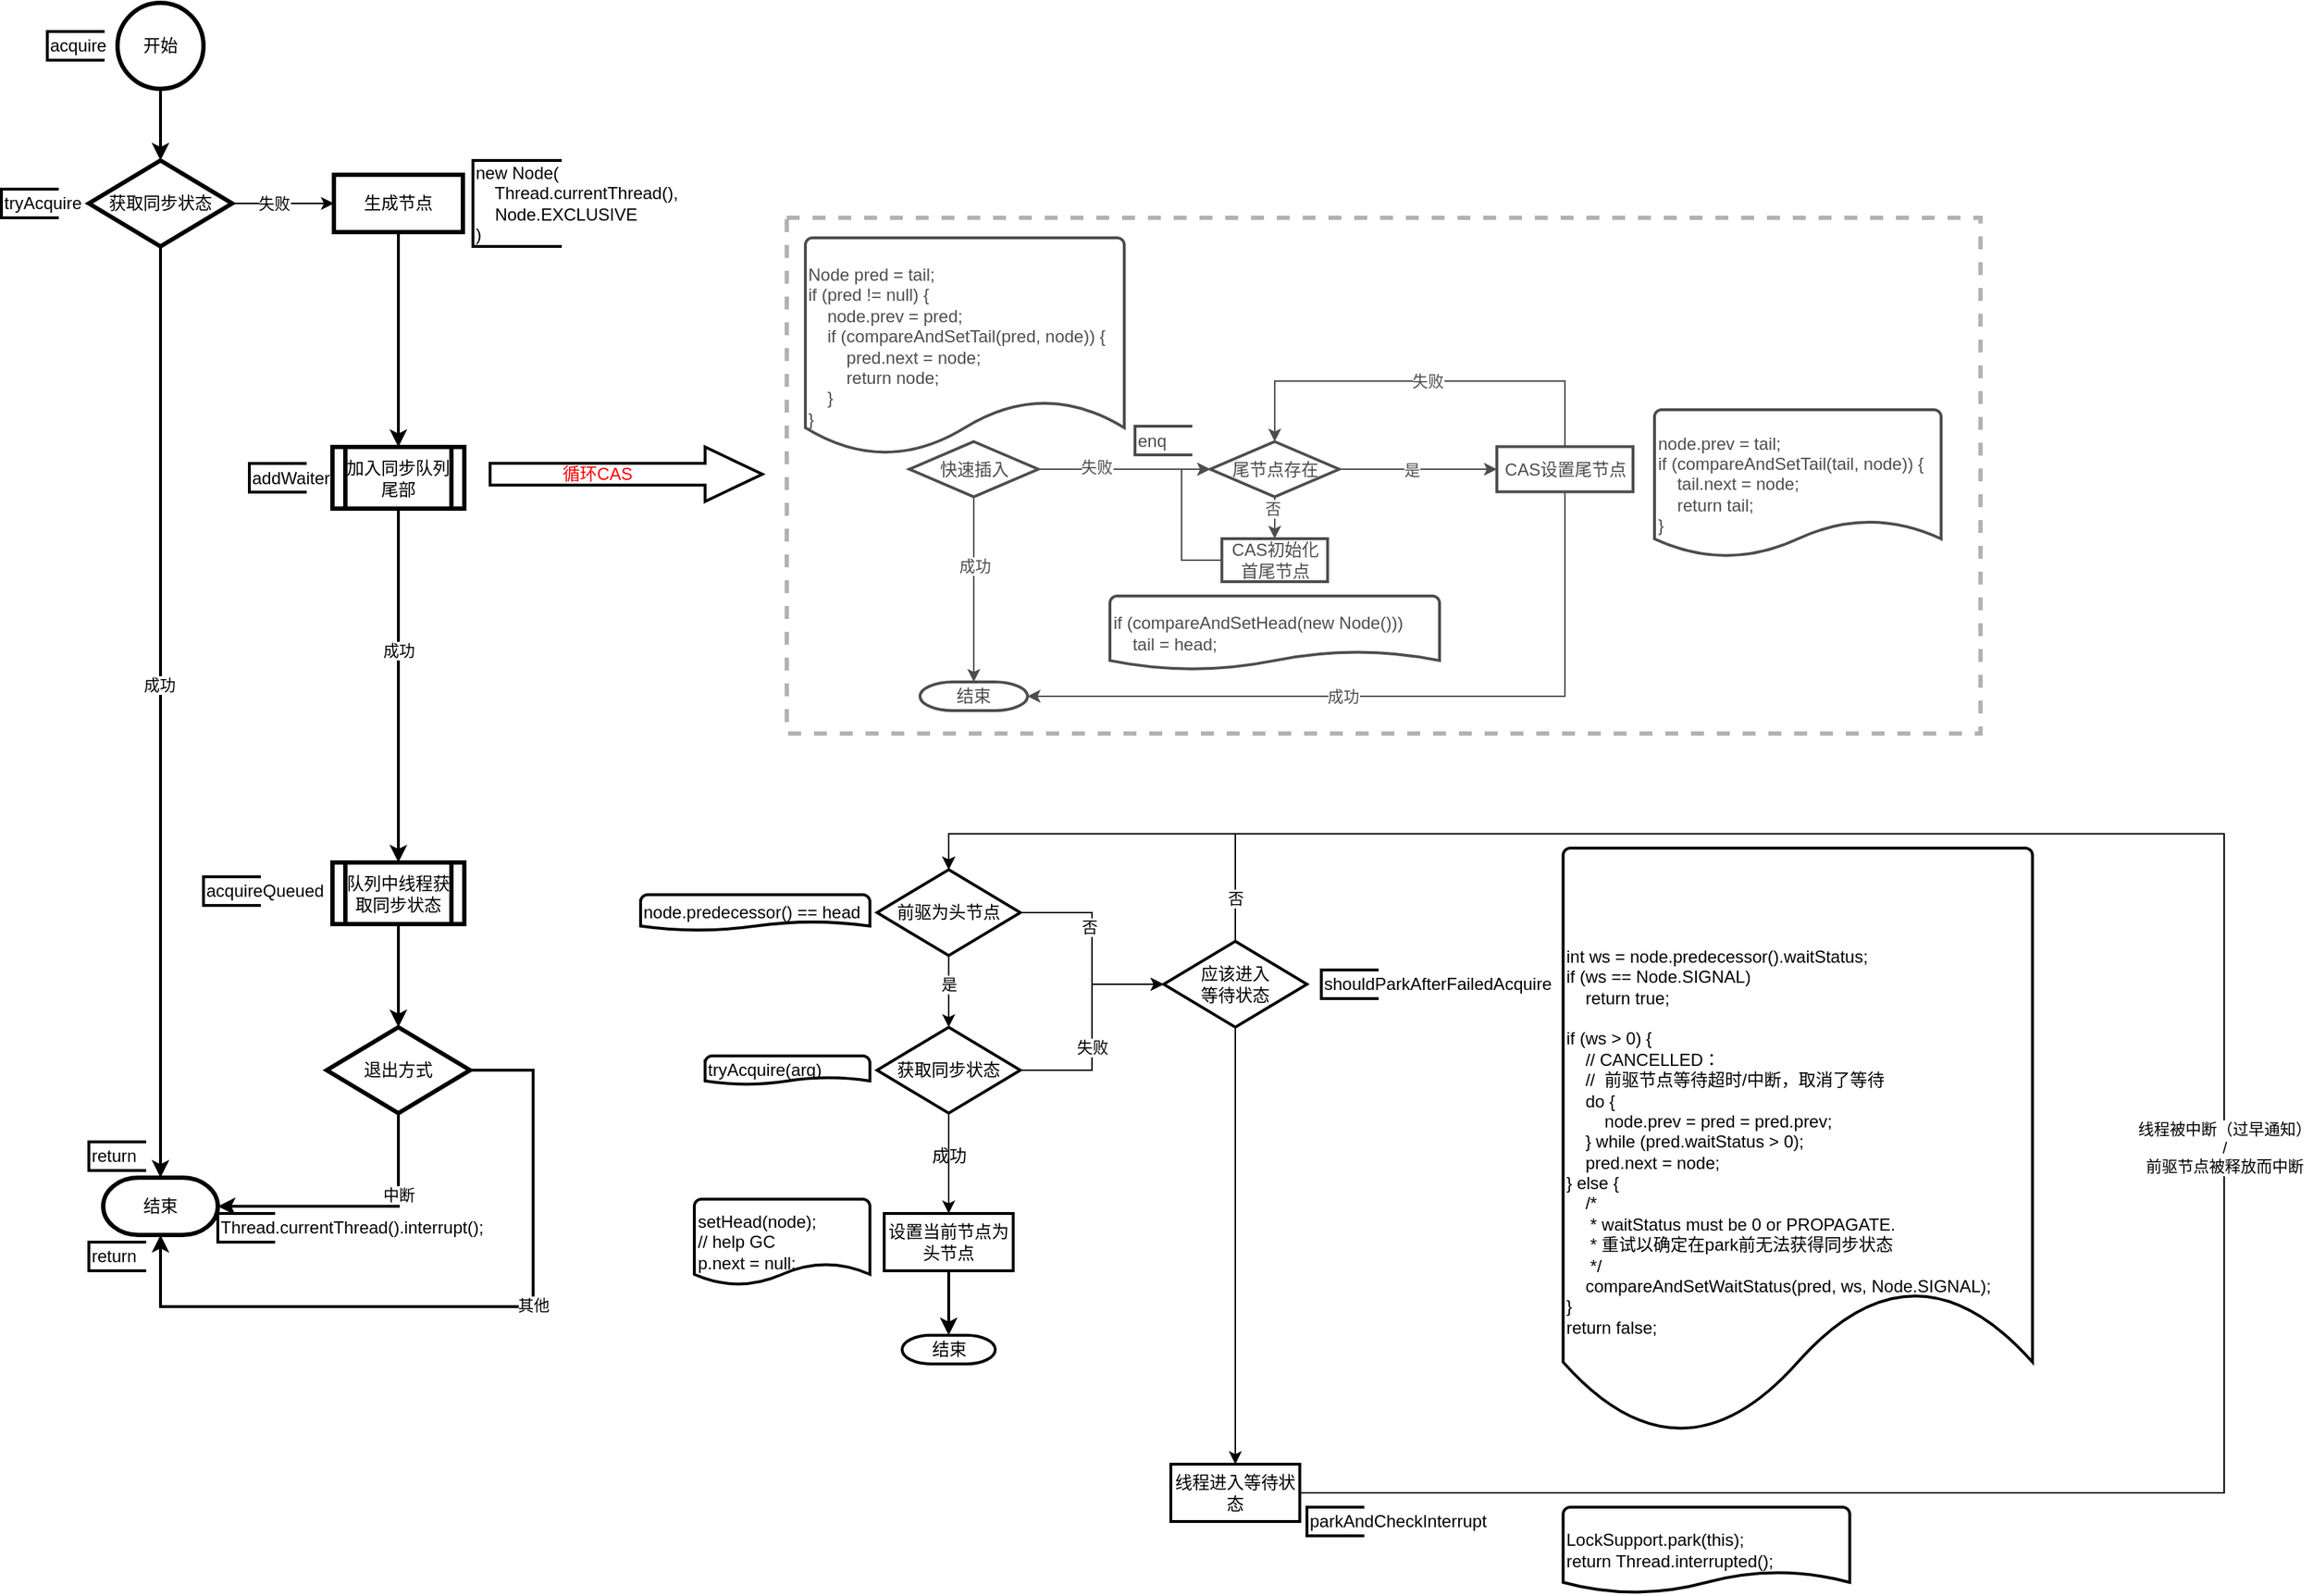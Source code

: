 <mxfile version="17.4.6" type="github">
  <diagram id="JyO5wfIBnVWaUuV6kD45" name="Page-1">
    <mxGraphModel dx="1038" dy="547" grid="1" gridSize="10" guides="1" tooltips="1" connect="1" arrows="1" fold="1" page="1" pageScale="1" pageWidth="850" pageHeight="1100" math="0" shadow="0">
      <root>
        <mxCell id="0" />
        <mxCell id="1" parent="0" />
        <mxCell id="2" value="结束" style="strokeWidth=3;html=1;shape=mxgraph.flowchart.terminator;whiteSpace=wrap;" parent="1" vertex="1">
          <mxGeometry x="80" y="880" width="80" height="40" as="geometry" />
        </mxCell>
        <mxCell id="oCD7jEItD05XK45wnstF-4" value="" style="edgeStyle=orthogonalEdgeStyle;rounded=0;orthogonalLoop=1;jettySize=auto;html=1;strokeWidth=2;" parent="1" source="3" target="oCD7jEItD05XK45wnstF-3" edge="1">
          <mxGeometry relative="1" as="geometry" />
        </mxCell>
        <mxCell id="3" value="开始" style="strokeWidth=3;html=1;shape=mxgraph.flowchart.start_2;whiteSpace=wrap;" parent="1" vertex="1">
          <mxGeometry x="90" y="60" width="60" height="60" as="geometry" />
        </mxCell>
        <mxCell id="oCD7jEItD05XK45wnstF-6" value="" style="edgeStyle=orthogonalEdgeStyle;rounded=0;orthogonalLoop=1;jettySize=auto;html=1;" parent="1" source="oCD7jEItD05XK45wnstF-3" target="oCD7jEItD05XK45wnstF-5" edge="1">
          <mxGeometry relative="1" as="geometry" />
        </mxCell>
        <mxCell id="oCD7jEItD05XK45wnstF-22" value="失败" style="edgeLabel;html=1;align=center;verticalAlign=middle;resizable=0;points=[];" parent="oCD7jEItD05XK45wnstF-6" vertex="1" connectable="0">
          <mxGeometry x="-0.203" relative="1" as="geometry">
            <mxPoint as="offset" />
          </mxGeometry>
        </mxCell>
        <mxCell id="oCD7jEItD05XK45wnstF-20" style="edgeStyle=orthogonalEdgeStyle;rounded=0;orthogonalLoop=1;jettySize=auto;html=1;exitX=0.5;exitY=1;exitDx=0;exitDy=0;exitPerimeter=0;strokeWidth=2;" parent="1" source="oCD7jEItD05XK45wnstF-3" target="2" edge="1">
          <mxGeometry relative="1" as="geometry" />
        </mxCell>
        <mxCell id="oCD7jEItD05XK45wnstF-21" value="成功" style="edgeLabel;html=1;align=center;verticalAlign=middle;resizable=0;points=[];" parent="oCD7jEItD05XK45wnstF-20" vertex="1" connectable="0">
          <mxGeometry x="-0.059" y="-1" relative="1" as="geometry">
            <mxPoint as="offset" />
          </mxGeometry>
        </mxCell>
        <mxCell id="oCD7jEItD05XK45wnstF-3" value="获取同步状态" style="strokeWidth=3;html=1;shape=mxgraph.flowchart.decision;whiteSpace=wrap;" parent="1" vertex="1">
          <mxGeometry x="70" y="170" width="100" height="60" as="geometry" />
        </mxCell>
        <mxCell id="UahutR7zqk75CTkZ1-3s-5" value="" style="edgeStyle=orthogonalEdgeStyle;rounded=0;orthogonalLoop=1;jettySize=auto;html=1;strokeWidth=2;" parent="1" source="oCD7jEItD05XK45wnstF-5" target="UahutR7zqk75CTkZ1-3s-4" edge="1">
          <mxGeometry relative="1" as="geometry" />
        </mxCell>
        <mxCell id="oCD7jEItD05XK45wnstF-5" value="生成节点" style="whiteSpace=wrap;html=1;strokeWidth=3;" parent="1" vertex="1">
          <mxGeometry x="241" y="180" width="90" height="40" as="geometry" />
        </mxCell>
        <mxCell id="oCD7jEItD05XK45wnstF-14" value="" style="edgeStyle=orthogonalEdgeStyle;rounded=0;orthogonalLoop=1;jettySize=auto;html=1;" parent="1" source="oCD7jEItD05XK45wnstF-8" target="oCD7jEItD05XK45wnstF-9" edge="1">
          <mxGeometry relative="1" as="geometry" />
        </mxCell>
        <mxCell id="oCD7jEItD05XK45wnstF-23" value="是" style="edgeLabel;html=1;align=center;verticalAlign=middle;resizable=0;points=[];" parent="oCD7jEItD05XK45wnstF-14" vertex="1" connectable="0">
          <mxGeometry x="0.189" y="2" relative="1" as="geometry">
            <mxPoint x="-2" y="-10" as="offset" />
          </mxGeometry>
        </mxCell>
        <mxCell id="oCD7jEItD05XK45wnstF-17" value="" style="edgeStyle=orthogonalEdgeStyle;rounded=0;orthogonalLoop=1;jettySize=auto;html=1;entryX=0;entryY=0.5;entryDx=0;entryDy=0;entryPerimeter=0;" parent="1" source="oCD7jEItD05XK45wnstF-8" target="ozvSxglkQWFITKLMVj53-7" edge="1">
          <mxGeometry relative="1" as="geometry">
            <mxPoint x="807" y="745" as="targetPoint" />
          </mxGeometry>
        </mxCell>
        <mxCell id="oCD7jEItD05XK45wnstF-24" value="否" style="edgeLabel;html=1;align=center;verticalAlign=middle;resizable=0;points=[];" parent="oCD7jEItD05XK45wnstF-17" vertex="1" connectable="0">
          <mxGeometry x="-0.492" y="-4" relative="1" as="geometry">
            <mxPoint x="10" y="6" as="offset" />
          </mxGeometry>
        </mxCell>
        <mxCell id="oCD7jEItD05XK45wnstF-8" value="前驱为头节点" style="strokeWidth=2;html=1;shape=mxgraph.flowchart.decision;whiteSpace=wrap;" parent="1" vertex="1">
          <mxGeometry x="620" y="665" width="100" height="60" as="geometry" />
        </mxCell>
        <mxCell id="oCD7jEItD05XK45wnstF-15" value="" style="edgeStyle=orthogonalEdgeStyle;rounded=0;orthogonalLoop=1;jettySize=auto;html=1;" parent="1" source="oCD7jEItD05XK45wnstF-9" target="oCD7jEItD05XK45wnstF-10" edge="1">
          <mxGeometry relative="1" as="geometry" />
        </mxCell>
        <mxCell id="oCD7jEItD05XK45wnstF-19" style="edgeStyle=orthogonalEdgeStyle;rounded=0;orthogonalLoop=1;jettySize=auto;html=1;entryX=0;entryY=0.5;entryDx=0;entryDy=0;entryPerimeter=0;" parent="1" source="oCD7jEItD05XK45wnstF-9" target="ozvSxglkQWFITKLMVj53-7" edge="1">
          <mxGeometry relative="1" as="geometry">
            <mxPoint x="807" y="745" as="targetPoint" />
          </mxGeometry>
        </mxCell>
        <mxCell id="oCD7jEItD05XK45wnstF-26" value="失败" style="edgeLabel;html=1;align=center;verticalAlign=middle;resizable=0;points=[];" parent="oCD7jEItD05XK45wnstF-19" vertex="1" connectable="0">
          <mxGeometry x="-0.178" relative="1" as="geometry">
            <mxPoint as="offset" />
          </mxGeometry>
        </mxCell>
        <mxCell id="oCD7jEItD05XK45wnstF-9" value="获取同步状态" style="strokeWidth=2;html=1;shape=mxgraph.flowchart.decision;whiteSpace=wrap;" parent="1" vertex="1">
          <mxGeometry x="620" y="775" width="100" height="60" as="geometry" />
        </mxCell>
        <mxCell id="ozvSxglkQWFITKLMVj53-5" value="" style="edgeStyle=orthogonalEdgeStyle;rounded=0;orthogonalLoop=1;jettySize=auto;html=1;strokeWidth=2;" edge="1" parent="1" source="oCD7jEItD05XK45wnstF-10" target="ozvSxglkQWFITKLMVj53-4">
          <mxGeometry relative="1" as="geometry" />
        </mxCell>
        <mxCell id="oCD7jEItD05XK45wnstF-10" value="设置当前节点为头节点" style="whiteSpace=wrap;html=1;strokeWidth=2;" parent="1" vertex="1">
          <mxGeometry x="625" y="905" width="90" height="40" as="geometry" />
        </mxCell>
        <mxCell id="oCD7jEItD05XK45wnstF-25" value="成功" style="text;html=1;align=center;verticalAlign=middle;resizable=0;points=[];autosize=1;strokeColor=none;fillColor=none;" parent="1" vertex="1">
          <mxGeometry x="650" y="855" width="40" height="20" as="geometry" />
        </mxCell>
        <mxCell id="4" value="addWaiter" style="strokeWidth=2;html=1;shape=mxgraph.flowchart.annotation_1;align=left;pointerEvents=1;" parent="1" vertex="1">
          <mxGeometry x="182" y="381.5" width="40" height="20" as="geometry" />
        </mxCell>
        <mxCell id="FTky2M5tSAe9HihGKmfP-4" value="acquire" style="strokeWidth=2;html=1;shape=mxgraph.flowchart.annotation_1;align=left;pointerEvents=1;" parent="1" vertex="1">
          <mxGeometry x="41" y="80" width="40" height="20" as="geometry" />
        </mxCell>
        <mxCell id="FTky2M5tSAe9HihGKmfP-5" value="tryAcquire" style="strokeWidth=2;html=1;shape=mxgraph.flowchart.annotation_1;align=left;pointerEvents=1;" parent="1" vertex="1">
          <mxGeometry x="9" y="190" width="40" height="20" as="geometry" />
        </mxCell>
        <mxCell id="FTky2M5tSAe9HihGKmfP-6" value="new Node(&lt;br&gt;&amp;nbsp; &amp;nbsp; Thread.currentThread(), &lt;br&gt;&amp;nbsp; &amp;nbsp; Node.EXCLUSIVE&lt;br&gt;)" style="strokeWidth=2;html=1;shape=mxgraph.flowchart.annotation_1;align=left;pointerEvents=1;" parent="1" vertex="1">
          <mxGeometry x="338" y="170" width="62" height="60" as="geometry" />
        </mxCell>
        <mxCell id="UahutR7zqk75CTkZ1-3s-8" value="" style="edgeStyle=orthogonalEdgeStyle;rounded=0;orthogonalLoop=1;jettySize=auto;html=1;strokeWidth=2;" parent="1" source="UahutR7zqk75CTkZ1-3s-4" target="UahutR7zqk75CTkZ1-3s-7" edge="1">
          <mxGeometry relative="1" as="geometry" />
        </mxCell>
        <mxCell id="UahutR7zqk75CTkZ1-3s-13" value="成功" style="edgeLabel;html=1;align=center;verticalAlign=middle;resizable=0;points=[];" parent="UahutR7zqk75CTkZ1-3s-8" vertex="1" connectable="0">
          <mxGeometry x="-0.621" relative="1" as="geometry">
            <mxPoint y="52" as="offset" />
          </mxGeometry>
        </mxCell>
        <mxCell id="UahutR7zqk75CTkZ1-3s-4" value="加入同步队列尾部" style="shape=process;whiteSpace=wrap;html=1;backgroundOutline=1;strokeWidth=3;" parent="1" vertex="1">
          <mxGeometry x="240" y="370" width="92" height="43" as="geometry" />
        </mxCell>
        <mxCell id="ozvSxglkQWFITKLMVj53-32" value="" style="edgeStyle=orthogonalEdgeStyle;rounded=0;orthogonalLoop=1;jettySize=auto;html=1;strokeWidth=2;" edge="1" parent="1" source="UahutR7zqk75CTkZ1-3s-7" target="ozvSxglkQWFITKLMVj53-30">
          <mxGeometry relative="1" as="geometry" />
        </mxCell>
        <mxCell id="UahutR7zqk75CTkZ1-3s-7" value="队列中线程获取同步状态" style="shape=process;whiteSpace=wrap;html=1;backgroundOutline=1;strokeWidth=3;" parent="1" vertex="1">
          <mxGeometry x="240" y="660" width="92" height="43" as="geometry" />
        </mxCell>
        <mxCell id="UahutR7zqk75CTkZ1-3s-10" value="acquireQueued" style="strokeWidth=2;html=1;shape=mxgraph.flowchart.annotation_1;align=left;pointerEvents=1;" parent="1" vertex="1">
          <mxGeometry x="150" y="670" width="40" height="20" as="geometry" />
        </mxCell>
        <mxCell id="UahutR7zqk75CTkZ1-3s-15" value="Thread.currentThread().interrupt();" style="strokeWidth=2;html=1;shape=mxgraph.flowchart.annotation_1;align=left;pointerEvents=1;" parent="1" vertex="1">
          <mxGeometry x="160" y="905" width="40" height="20" as="geometry" />
        </mxCell>
        <mxCell id="UahutR7zqk75CTkZ1-3s-16" value="return" style="strokeWidth=2;html=1;shape=mxgraph.flowchart.annotation_1;align=left;pointerEvents=1;" parent="1" vertex="1">
          <mxGeometry x="70" y="855" width="40" height="20" as="geometry" />
        </mxCell>
        <mxCell id="UahutR7zqk75CTkZ1-3s-21" value="" style="edgeStyle=orthogonalEdgeStyle;rounded=0;orthogonalLoop=1;jettySize=auto;html=1;" parent="1" source="UahutR7zqk75CTkZ1-3s-19" target="UahutR7zqk75CTkZ1-3s-20" edge="1">
          <mxGeometry relative="1" as="geometry" />
        </mxCell>
        <mxCell id="UahutR7zqk75CTkZ1-3s-22" value="成功" style="edgeLabel;html=1;align=center;verticalAlign=middle;resizable=0;points=[];" parent="UahutR7zqk75CTkZ1-3s-21" vertex="1" connectable="0">
          <mxGeometry x="-0.296" relative="1" as="geometry">
            <mxPoint y="2" as="offset" />
          </mxGeometry>
        </mxCell>
        <mxCell id="UahutR7zqk75CTkZ1-3s-25" value="" style="edgeStyle=orthogonalEdgeStyle;rounded=0;orthogonalLoop=1;jettySize=auto;html=1;" parent="1" source="UahutR7zqk75CTkZ1-3s-19" target="UahutR7zqk75CTkZ1-3s-24" edge="1">
          <mxGeometry relative="1" as="geometry" />
        </mxCell>
        <mxCell id="UahutR7zqk75CTkZ1-3s-44" value="失败" style="edgeLabel;html=1;align=center;verticalAlign=middle;resizable=0;points=[];" parent="UahutR7zqk75CTkZ1-3s-25" vertex="1" connectable="0">
          <mxGeometry x="-0.337" y="2" relative="1" as="geometry">
            <mxPoint as="offset" />
          </mxGeometry>
        </mxCell>
        <mxCell id="UahutR7zqk75CTkZ1-3s-19" value="快速插入" style="strokeWidth=2;html=1;shape=mxgraph.flowchart.decision;whiteSpace=wrap;" parent="1" vertex="1">
          <mxGeometry x="642.5" y="366.25" width="90" height="38.5" as="geometry" />
        </mxCell>
        <mxCell id="UahutR7zqk75CTkZ1-3s-20" value="结束" style="strokeWidth=2;html=1;shape=mxgraph.flowchart.terminator;whiteSpace=wrap;" parent="1" vertex="1">
          <mxGeometry x="650" y="534" width="75" height="20" as="geometry" />
        </mxCell>
        <mxCell id="UahutR7zqk75CTkZ1-3s-23" value="&lt;div&gt;Node pred = tail;&lt;/div&gt;&lt;div&gt;if (pred != null) {&lt;/div&gt;&lt;div&gt;&lt;span&gt;&lt;/span&gt;&amp;nbsp; &amp;nbsp; node.prev = pred;&lt;/div&gt;&lt;div&gt;&lt;span&gt;&lt;/span&gt;&amp;nbsp; &amp;nbsp; if (compareAndSetTail(pred, node)) {&lt;/div&gt;&lt;div&gt;&lt;span&gt;&lt;/span&gt;&amp;nbsp; &amp;nbsp; &amp;nbsp; &amp;nbsp; pred.next = node;&lt;/div&gt;&lt;div&gt;&lt;span&gt;&lt;/span&gt;&amp;nbsp; &amp;nbsp; &amp;nbsp; &amp;nbsp; return node;&lt;/div&gt;&lt;div&gt;&lt;span&gt;&lt;/span&gt;&amp;nbsp; &amp;nbsp; }&lt;/div&gt;&lt;div&gt;}&lt;/div&gt;" style="strokeWidth=2;html=1;shape=mxgraph.flowchart.document2;whiteSpace=wrap;size=0.25;align=left;" parent="1" vertex="1">
          <mxGeometry x="570" y="224" width="222.5" height="151.5" as="geometry" />
        </mxCell>
        <mxCell id="UahutR7zqk75CTkZ1-3s-29" value="" style="edgeStyle=orthogonalEdgeStyle;rounded=0;orthogonalLoop=1;jettySize=auto;html=1;" parent="1" source="UahutR7zqk75CTkZ1-3s-24" target="UahutR7zqk75CTkZ1-3s-28" edge="1">
          <mxGeometry relative="1" as="geometry" />
        </mxCell>
        <mxCell id="UahutR7zqk75CTkZ1-3s-34" value="是" style="edgeLabel;html=1;align=center;verticalAlign=middle;resizable=0;points=[];" parent="UahutR7zqk75CTkZ1-3s-29" vertex="1" connectable="0">
          <mxGeometry x="-0.251" relative="1" as="geometry">
            <mxPoint x="9" as="offset" />
          </mxGeometry>
        </mxCell>
        <mxCell id="UahutR7zqk75CTkZ1-3s-39" value="" style="edgeStyle=orthogonalEdgeStyle;rounded=0;orthogonalLoop=1;jettySize=auto;html=1;" parent="1" source="UahutR7zqk75CTkZ1-3s-24" target="UahutR7zqk75CTkZ1-3s-38" edge="1">
          <mxGeometry relative="1" as="geometry" />
        </mxCell>
        <mxCell id="UahutR7zqk75CTkZ1-3s-41" value="否" style="edgeLabel;html=1;align=center;verticalAlign=middle;resizable=0;points=[];" parent="UahutR7zqk75CTkZ1-3s-39" vertex="1" connectable="0">
          <mxGeometry x="-0.688" y="-2" relative="1" as="geometry">
            <mxPoint as="offset" />
          </mxGeometry>
        </mxCell>
        <mxCell id="UahutR7zqk75CTkZ1-3s-24" value="尾节点存在" style="strokeWidth=2;html=1;shape=mxgraph.flowchart.decision;whiteSpace=wrap;" parent="1" vertex="1">
          <mxGeometry x="852.5" y="366.25" width="90" height="38.5" as="geometry" />
        </mxCell>
        <mxCell id="UahutR7zqk75CTkZ1-3s-30" style="edgeStyle=orthogonalEdgeStyle;rounded=0;orthogonalLoop=1;jettySize=auto;html=1;entryX=1;entryY=0.5;entryDx=0;entryDy=0;entryPerimeter=0;exitX=0.5;exitY=1;exitDx=0;exitDy=0;" parent="1" source="UahutR7zqk75CTkZ1-3s-28" target="UahutR7zqk75CTkZ1-3s-20" edge="1">
          <mxGeometry relative="1" as="geometry" />
        </mxCell>
        <mxCell id="UahutR7zqk75CTkZ1-3s-31" value="成功" style="edgeLabel;html=1;align=center;verticalAlign=middle;resizable=0;points=[];" parent="UahutR7zqk75CTkZ1-3s-30" vertex="1" connectable="0">
          <mxGeometry x="-0.283" y="2" relative="1" as="geometry">
            <mxPoint x="-113" y="-2" as="offset" />
          </mxGeometry>
        </mxCell>
        <mxCell id="UahutR7zqk75CTkZ1-3s-32" style="edgeStyle=orthogonalEdgeStyle;rounded=0;orthogonalLoop=1;jettySize=auto;html=1;entryX=0.5;entryY=0;entryDx=0;entryDy=0;entryPerimeter=0;exitX=0.5;exitY=0;exitDx=0;exitDy=0;" parent="1" source="UahutR7zqk75CTkZ1-3s-28" target="UahutR7zqk75CTkZ1-3s-24" edge="1">
          <mxGeometry relative="1" as="geometry">
            <Array as="points">
              <mxPoint x="1100.5" y="324" />
              <mxPoint x="897.5" y="324" />
            </Array>
          </mxGeometry>
        </mxCell>
        <mxCell id="UahutR7zqk75CTkZ1-3s-33" value="失败" style="edgeLabel;html=1;align=center;verticalAlign=middle;resizable=0;points=[];" parent="UahutR7zqk75CTkZ1-3s-32" vertex="1" connectable="0">
          <mxGeometry x="-0.108" relative="1" as="geometry">
            <mxPoint x="-13" as="offset" />
          </mxGeometry>
        </mxCell>
        <mxCell id="UahutR7zqk75CTkZ1-3s-28" value="CAS设置尾节点" style="whiteSpace=wrap;html=1;strokeWidth=2;" parent="1" vertex="1">
          <mxGeometry x="1052.5" y="369.75" width="95" height="31.5" as="geometry" />
        </mxCell>
        <mxCell id="UahutR7zqk75CTkZ1-3s-40" style="edgeStyle=orthogonalEdgeStyle;rounded=0;orthogonalLoop=1;jettySize=auto;html=1;entryX=0;entryY=0.5;entryDx=0;entryDy=0;entryPerimeter=0;exitX=0;exitY=0.5;exitDx=0;exitDy=0;" parent="1" source="UahutR7zqk75CTkZ1-3s-38" target="UahutR7zqk75CTkZ1-3s-24" edge="1">
          <mxGeometry relative="1" as="geometry" />
        </mxCell>
        <mxCell id="UahutR7zqk75CTkZ1-3s-38" value="CAS初始化首尾节点" style="whiteSpace=wrap;html=1;strokeWidth=2;" parent="1" vertex="1">
          <mxGeometry x="860.63" y="434" width="73.75" height="30" as="geometry" />
        </mxCell>
        <mxCell id="UahutR7zqk75CTkZ1-3s-42" value="&lt;div&gt;if (compareAndSetHead(new Node()))&lt;/div&gt;&lt;div&gt;&amp;nbsp; &amp;nbsp; tail = head;&lt;/div&gt;" style="strokeWidth=2;html=1;shape=mxgraph.flowchart.document2;whiteSpace=wrap;size=0.25;align=left;" parent="1" vertex="1">
          <mxGeometry x="782.51" y="474" width="230" height="51.5" as="geometry" />
        </mxCell>
        <mxCell id="UahutR7zqk75CTkZ1-3s-45" value="&lt;div&gt;node.prev = tail;&lt;/div&gt;&lt;div&gt;if (compareAndSetTail(tail, node)) {&lt;/div&gt;&lt;div&gt;&lt;span&gt;&lt;/span&gt;&amp;nbsp; &amp;nbsp; tail.next = node;&lt;/div&gt;&lt;div&gt;&lt;span&gt;&lt;/span&gt;&amp;nbsp; &amp;nbsp; return tail;&lt;/div&gt;&lt;div&gt;}&lt;/div&gt;" style="strokeWidth=2;html=1;shape=mxgraph.flowchart.document2;whiteSpace=wrap;size=0.25;align=left;" parent="1" vertex="1">
          <mxGeometry x="1162.5" y="344" width="200" height="103" as="geometry" />
        </mxCell>
        <mxCell id="UahutR7zqk75CTkZ1-3s-46" value="enq" style="strokeWidth=2;html=1;shape=mxgraph.flowchart.annotation_1;align=left;pointerEvents=1;" parent="1" vertex="1">
          <mxGeometry x="800" y="355.5" width="40" height="20" as="geometry" />
        </mxCell>
        <mxCell id="UahutR7zqk75CTkZ1-3s-48" value="" style="verticalLabelPosition=bottom;verticalAlign=top;html=1;strokeWidth=2;shape=mxgraph.arrows2.arrow;dy=0.6;dx=40;notch=0;" parent="1" vertex="1">
          <mxGeometry x="350" y="370" width="190" height="38" as="geometry" />
        </mxCell>
        <mxCell id="UahutR7zqk75CTkZ1-3s-49" value="循环CAS" style="text;html=1;strokeColor=none;fillColor=none;align=center;verticalAlign=middle;whiteSpace=wrap;rounded=0;fontColor=#FF0000;" parent="1" vertex="1">
          <mxGeometry x="395" y="374" width="60" height="30" as="geometry" />
        </mxCell>
        <mxCell id="CODWbJ5OG9JneyDH7Cu6-4" value="" style="rounded=0;whiteSpace=wrap;html=1;dashed=1;opacity=30;strokeWidth=3;" parent="1" vertex="1">
          <mxGeometry x="557" y="210" width="833" height="360" as="geometry" />
        </mxCell>
        <mxCell id="ozvSxglkQWFITKLMVj53-4" value="结束" style="strokeWidth=2;html=1;shape=mxgraph.flowchart.terminator;whiteSpace=wrap;" vertex="1" parent="1">
          <mxGeometry x="637.5" y="990" width="65" height="20" as="geometry" />
        </mxCell>
        <mxCell id="ozvSxglkQWFITKLMVj53-10" style="edgeStyle=orthogonalEdgeStyle;rounded=0;orthogonalLoop=1;jettySize=auto;html=1;entryX=0.5;entryY=0;entryDx=0;entryDy=0;entryPerimeter=0;strokeWidth=1;exitX=0.5;exitY=0;exitDx=0;exitDy=0;exitPerimeter=0;" edge="1" parent="1" source="ozvSxglkQWFITKLMVj53-7" target="oCD7jEItD05XK45wnstF-8">
          <mxGeometry relative="1" as="geometry">
            <Array as="points">
              <mxPoint x="870" y="640" />
              <mxPoint x="670" y="640" />
            </Array>
          </mxGeometry>
        </mxCell>
        <mxCell id="ozvSxglkQWFITKLMVj53-11" value="否" style="edgeLabel;html=1;align=center;verticalAlign=middle;resizable=0;points=[];" vertex="1" connectable="0" parent="ozvSxglkQWFITKLMVj53-10">
          <mxGeometry x="-0.047" relative="1" as="geometry">
            <mxPoint x="68" y="45" as="offset" />
          </mxGeometry>
        </mxCell>
        <mxCell id="ozvSxglkQWFITKLMVj53-15" value="" style="edgeStyle=orthogonalEdgeStyle;rounded=0;orthogonalLoop=1;jettySize=auto;html=1;strokeWidth=1;" edge="1" parent="1" source="ozvSxglkQWFITKLMVj53-7" target="ozvSxglkQWFITKLMVj53-14">
          <mxGeometry relative="1" as="geometry" />
        </mxCell>
        <mxCell id="ozvSxglkQWFITKLMVj53-7" value="应该进入&lt;br&gt;等待状态" style="strokeWidth=2;html=1;shape=mxgraph.flowchart.decision;whiteSpace=wrap;" vertex="1" parent="1">
          <mxGeometry x="820" y="715" width="100" height="60" as="geometry" />
        </mxCell>
        <mxCell id="ozvSxglkQWFITKLMVj53-18" style="edgeStyle=orthogonalEdgeStyle;rounded=0;orthogonalLoop=1;jettySize=auto;html=1;strokeWidth=1;entryX=0.5;entryY=0;entryDx=0;entryDy=0;entryPerimeter=0;exitX=1;exitY=0.5;exitDx=0;exitDy=0;" edge="1" parent="1" source="ozvSxglkQWFITKLMVj53-14" target="oCD7jEItD05XK45wnstF-8">
          <mxGeometry relative="1" as="geometry">
            <mxPoint x="670" y="660" as="targetPoint" />
            <mxPoint x="910" y="865" as="sourcePoint" />
            <Array as="points">
              <mxPoint x="1560" y="1100" />
              <mxPoint x="1560" y="640" />
              <mxPoint x="670" y="640" />
            </Array>
          </mxGeometry>
        </mxCell>
        <mxCell id="ozvSxglkQWFITKLMVj53-28" value="线程被中断（过早通知）&lt;br&gt;/ &lt;br&gt;前驱节点被释放而中断" style="edgeLabel;html=1;align=center;verticalAlign=middle;resizable=0;points=[];" vertex="1" connectable="0" parent="ozvSxglkQWFITKLMVj53-18">
          <mxGeometry x="-0.104" y="3" relative="1" as="geometry">
            <mxPoint x="3" y="19" as="offset" />
          </mxGeometry>
        </mxCell>
        <mxCell id="ozvSxglkQWFITKLMVj53-14" value="线程进入等待状态" style="whiteSpace=wrap;html=1;strokeWidth=2;" vertex="1" parent="1">
          <mxGeometry x="825" y="1080" width="90" height="40" as="geometry" />
        </mxCell>
        <mxCell id="ozvSxglkQWFITKLMVj53-19" value="&lt;div&gt;node.predecessor() == head&lt;/div&gt;" style="strokeWidth=2;html=1;shape=mxgraph.flowchart.document2;whiteSpace=wrap;size=0.25;align=left;" vertex="1" parent="1">
          <mxGeometry x="455" y="682.5" width="160" height="25" as="geometry" />
        </mxCell>
        <mxCell id="ozvSxglkQWFITKLMVj53-20" value="&lt;div&gt;&lt;span&gt;tryAcquire(arg)&lt;/span&gt;&lt;/div&gt;" style="strokeWidth=2;html=1;shape=mxgraph.flowchart.document2;whiteSpace=wrap;size=0.25;align=left;" vertex="1" parent="1">
          <mxGeometry x="500" y="795" width="115" height="20" as="geometry" />
        </mxCell>
        <mxCell id="ozvSxglkQWFITKLMVj53-22" value="&lt;div&gt;setHead(node);&lt;/div&gt;&lt;div&gt;// help GC&lt;/div&gt;&lt;div&gt;p.next = null;&amp;nbsp;&lt;/div&gt;" style="strokeWidth=2;html=1;shape=mxgraph.flowchart.document2;whiteSpace=wrap;size=0.25;align=left;" vertex="1" parent="1">
          <mxGeometry x="492.5" y="895" width="122.5" height="60" as="geometry" />
        </mxCell>
        <mxCell id="ozvSxglkQWFITKLMVj53-23" value="&lt;div&gt;int ws = node.predecessor().waitStatus;&lt;/div&gt;&lt;div&gt;if (ws == Node.SIGNAL)&lt;/div&gt;&lt;div&gt;&lt;span&gt;&lt;/span&gt;&amp;nbsp; &amp;nbsp; return true;&lt;/div&gt;&lt;div&gt;&lt;br&gt;&lt;/div&gt;&lt;div&gt;if (ws &amp;gt; 0) {&lt;/div&gt;&lt;div&gt;&lt;span&gt;&lt;/span&gt;&amp;nbsp; &amp;nbsp; // CANCELLED：&lt;/div&gt;&lt;div&gt;&lt;span&gt;&lt;/span&gt;&amp;nbsp; &amp;nbsp; //&amp;nbsp; 前驱节点等待超时/中断，取消了等待&lt;/div&gt;&lt;div&gt;&lt;span&gt;&lt;/span&gt;&amp;nbsp; &amp;nbsp; do {&lt;/div&gt;&lt;div&gt;&lt;span&gt;&lt;/span&gt;&amp;nbsp; &amp;nbsp; &amp;nbsp; &amp;nbsp; node.prev = pred = pred.prev;&lt;/div&gt;&lt;div&gt;&lt;span&gt;&lt;/span&gt;&amp;nbsp; &amp;nbsp; } while (pred.waitStatus &amp;gt; 0);&lt;/div&gt;&lt;div&gt;&lt;span&gt;&lt;/span&gt;&amp;nbsp; &amp;nbsp; pred.next = node;&lt;/div&gt;&lt;div&gt;} else {&lt;/div&gt;&lt;div&gt;&lt;span&gt;&lt;/span&gt;&amp;nbsp; &amp;nbsp; /*&lt;/div&gt;&lt;div&gt;&lt;span&gt;&lt;/span&gt;&amp;nbsp; &amp;nbsp; &amp;nbsp;* waitStatus must be 0 or PROPAGATE.&amp;nbsp;&amp;nbsp;&lt;/div&gt;&lt;div&gt;&lt;span&gt;&lt;/span&gt;&amp;nbsp; &amp;nbsp; &amp;nbsp;* 重试以确定在park前无法获得同步状态&lt;/div&gt;&lt;div&gt;&lt;span&gt;&lt;/span&gt;&amp;nbsp; &amp;nbsp; &amp;nbsp;*/&lt;/div&gt;&lt;div&gt;&lt;span&gt;&lt;/span&gt;&amp;nbsp; &amp;nbsp; compareAndSetWaitStatus(pred, ws, Node.SIGNAL);&lt;/div&gt;&lt;div&gt;}&lt;/div&gt;&lt;div&gt;return false;&lt;/div&gt;" style="strokeWidth=2;html=1;shape=mxgraph.flowchart.document2;whiteSpace=wrap;size=0.25;align=left;" vertex="1" parent="1">
          <mxGeometry x="1098.75" y="650" width="327.5" height="410" as="geometry" />
        </mxCell>
        <mxCell id="ozvSxglkQWFITKLMVj53-25" value="shouldParkAfterFailedAcquire" style="strokeWidth=2;html=1;shape=mxgraph.flowchart.annotation_1;align=left;pointerEvents=1;" vertex="1" parent="1">
          <mxGeometry x="930" y="735" width="40" height="20" as="geometry" />
        </mxCell>
        <mxCell id="ozvSxglkQWFITKLMVj53-26" value="parkAndCheckInterrupt" style="strokeWidth=2;html=1;shape=mxgraph.flowchart.annotation_1;align=left;pointerEvents=1;" vertex="1" parent="1">
          <mxGeometry x="920" y="1110" width="40" height="20" as="geometry" />
        </mxCell>
        <mxCell id="ozvSxglkQWFITKLMVj53-27" value="&lt;div&gt;LockSupport.park(this);&lt;/div&gt;&lt;div&gt;return Thread.interrupted();&lt;/div&gt;" style="strokeWidth=2;html=1;shape=mxgraph.flowchart.document2;whiteSpace=wrap;size=0.25;align=left;" vertex="1" parent="1">
          <mxGeometry x="1098.75" y="1110" width="200" height="60" as="geometry" />
        </mxCell>
        <mxCell id="ozvSxglkQWFITKLMVj53-33" style="edgeStyle=orthogonalEdgeStyle;rounded=0;orthogonalLoop=1;jettySize=auto;html=1;entryX=1;entryY=0.5;entryDx=0;entryDy=0;entryPerimeter=0;strokeWidth=2;exitX=0.5;exitY=1;exitDx=0;exitDy=0;exitPerimeter=0;" edge="1" parent="1" source="ozvSxglkQWFITKLMVj53-30" target="2">
          <mxGeometry relative="1" as="geometry" />
        </mxCell>
        <mxCell id="ozvSxglkQWFITKLMVj53-34" value="中断" style="edgeLabel;html=1;align=center;verticalAlign=middle;resizable=0;points=[];" vertex="1" connectable="0" parent="ozvSxglkQWFITKLMVj53-33">
          <mxGeometry x="-0.407" relative="1" as="geometry">
            <mxPoint as="offset" />
          </mxGeometry>
        </mxCell>
        <mxCell id="ozvSxglkQWFITKLMVj53-35" style="edgeStyle=orthogonalEdgeStyle;rounded=0;orthogonalLoop=1;jettySize=auto;html=1;entryX=0.5;entryY=1;entryDx=0;entryDy=0;entryPerimeter=0;strokeWidth=2;" edge="1" parent="1" source="ozvSxglkQWFITKLMVj53-30" target="2">
          <mxGeometry relative="1" as="geometry">
            <Array as="points">
              <mxPoint x="380" y="805" />
              <mxPoint x="380" y="970" />
              <mxPoint x="120" y="970" />
            </Array>
          </mxGeometry>
        </mxCell>
        <mxCell id="ozvSxglkQWFITKLMVj53-36" value="其他" style="edgeLabel;html=1;align=center;verticalAlign=middle;resizable=0;points=[];" vertex="1" connectable="0" parent="ozvSxglkQWFITKLMVj53-35">
          <mxGeometry x="-0.159" y="-1" relative="1" as="geometry">
            <mxPoint x="9" as="offset" />
          </mxGeometry>
        </mxCell>
        <mxCell id="ozvSxglkQWFITKLMVj53-30" value="退出方式" style="strokeWidth=3;html=1;shape=mxgraph.flowchart.decision;whiteSpace=wrap;" vertex="1" parent="1">
          <mxGeometry x="236" y="775" width="100" height="60" as="geometry" />
        </mxCell>
        <mxCell id="ozvSxglkQWFITKLMVj53-37" value="return" style="strokeWidth=2;html=1;shape=mxgraph.flowchart.annotation_1;align=left;pointerEvents=1;" vertex="1" parent="1">
          <mxGeometry x="70" y="925" width="40" height="20" as="geometry" />
        </mxCell>
      </root>
    </mxGraphModel>
  </diagram>
</mxfile>
